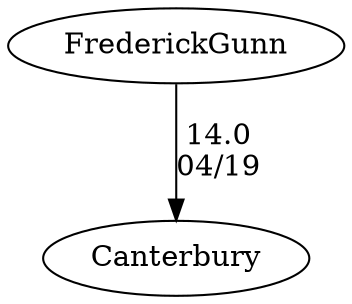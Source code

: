 digraph boys1foursFrederickGunn {Canterbury [URL="boys1foursFrederickGunnCanterbury.html"];FrederickGunn [URL="boys1foursFrederickGunnFrederickGunn.html"];FrederickGunn -> Canterbury[label="14.0
04/19", weight="86", tooltip="NEIRA Boys & Girls Fours,Frederick Gunn School vs. Canterbury School			
Distance: 1500 Conditions: Mostly protected waters with some crosswind and very slight chop in the first 500 in particular. Comments: Gunn second boats (B) raced up with the first boats.
None", URL="https://www.row2k.com/results/resultspage.cfm?UID=FD9BF2C36AB3E5D3343A43D22FCCB16E&cat=5", random="random"]}